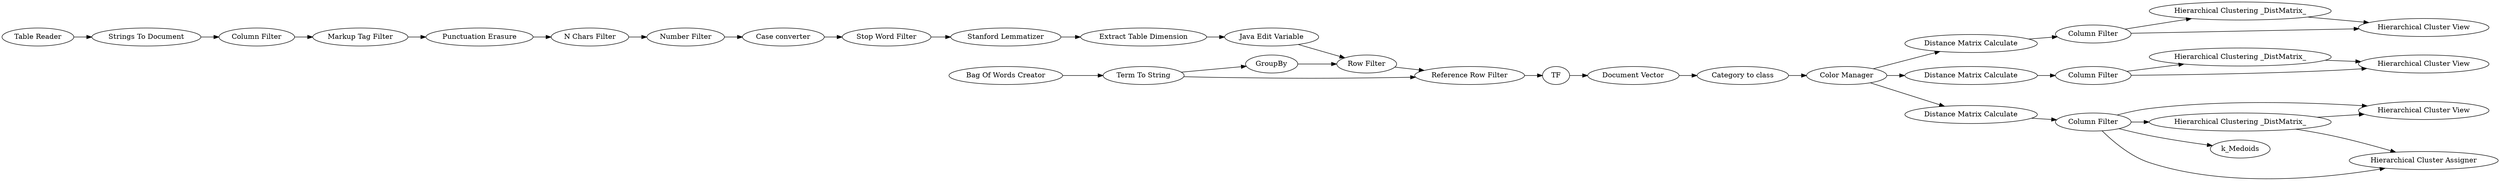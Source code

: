 digraph {
	24 [label="Column Filter"]
	25 [label="Hierarchical Clustering _DistMatrix_"]
	26 [label="Hierarchical Cluster View"]
	29 [label="Column Filter"]
	30 [label="Hierarchical Clustering _DistMatrix_"]
	31 [label="Hierarchical Cluster View"]
	39 [label="Distance Matrix Calculate"]
	40 [label="Distance Matrix Calculate"]
	41 [label="Punctuation Erasure"]
	42 [label="N Chars Filter"]
	43 [label="Number Filter"]
	44 [label="Case converter"]
	55 [label="Color Manager"]
	59 [label="Category to class"]
	69 [label="Distance Matrix Calculate"]
	70 [label="Column Filter"]
	71 [label="Hierarchical Cluster View"]
	72 [label="Hierarchical Clustering _DistMatrix_"]
	73 [label=k_Medoids]
	75 [label="Hierarchical Cluster Assigner"]
	48 [label="Term To String"]
	49 [label=GroupBy]
	50 [label="Row Filter"]
	51 [label="Reference Row Filter"]
	65 [label=TF]
	66 [label="Extract Table Dimension"]
	67 [label="Java Edit Variable"]
	68 [label="Bag Of Words Creator"]
	109 [label="Document Vector"]
	782 [label="Markup Tag Filter"]
	784 [label="Stanford Lemmatizer"]
	806 [label="Strings To Document"]
	808 [label="Column Filter"]
	812 [label="Table Reader"]
	813 [label="Stop Word Filter"]
	48 -> 49
	48 -> 51
	49 -> 50
	50 -> 51
	51 -> 65
	66 -> 67
	67 -> 50
	68 -> 48
	24 -> 25
	24 -> 26
	25 -> 26
	29 -> 31
	29 -> 30
	30 -> 31
	39 -> 24
	40 -> 29
	41 -> 42
	42 -> 43
	43 -> 44
	44 -> 813
	55 -> 39
	55 -> 40
	55 -> 69
	59 -> 55
	69 -> 70
	70 -> 71
	70 -> 75
	70 -> 72
	70 -> 73
	72 -> 75
	72 -> 71
	65 -> 109
	109 -> 59
	782 -> 41
	784 -> 66
	806 -> 808
	808 -> 782
	812 -> 806
	813 -> 784
	rankdir=LR
}
